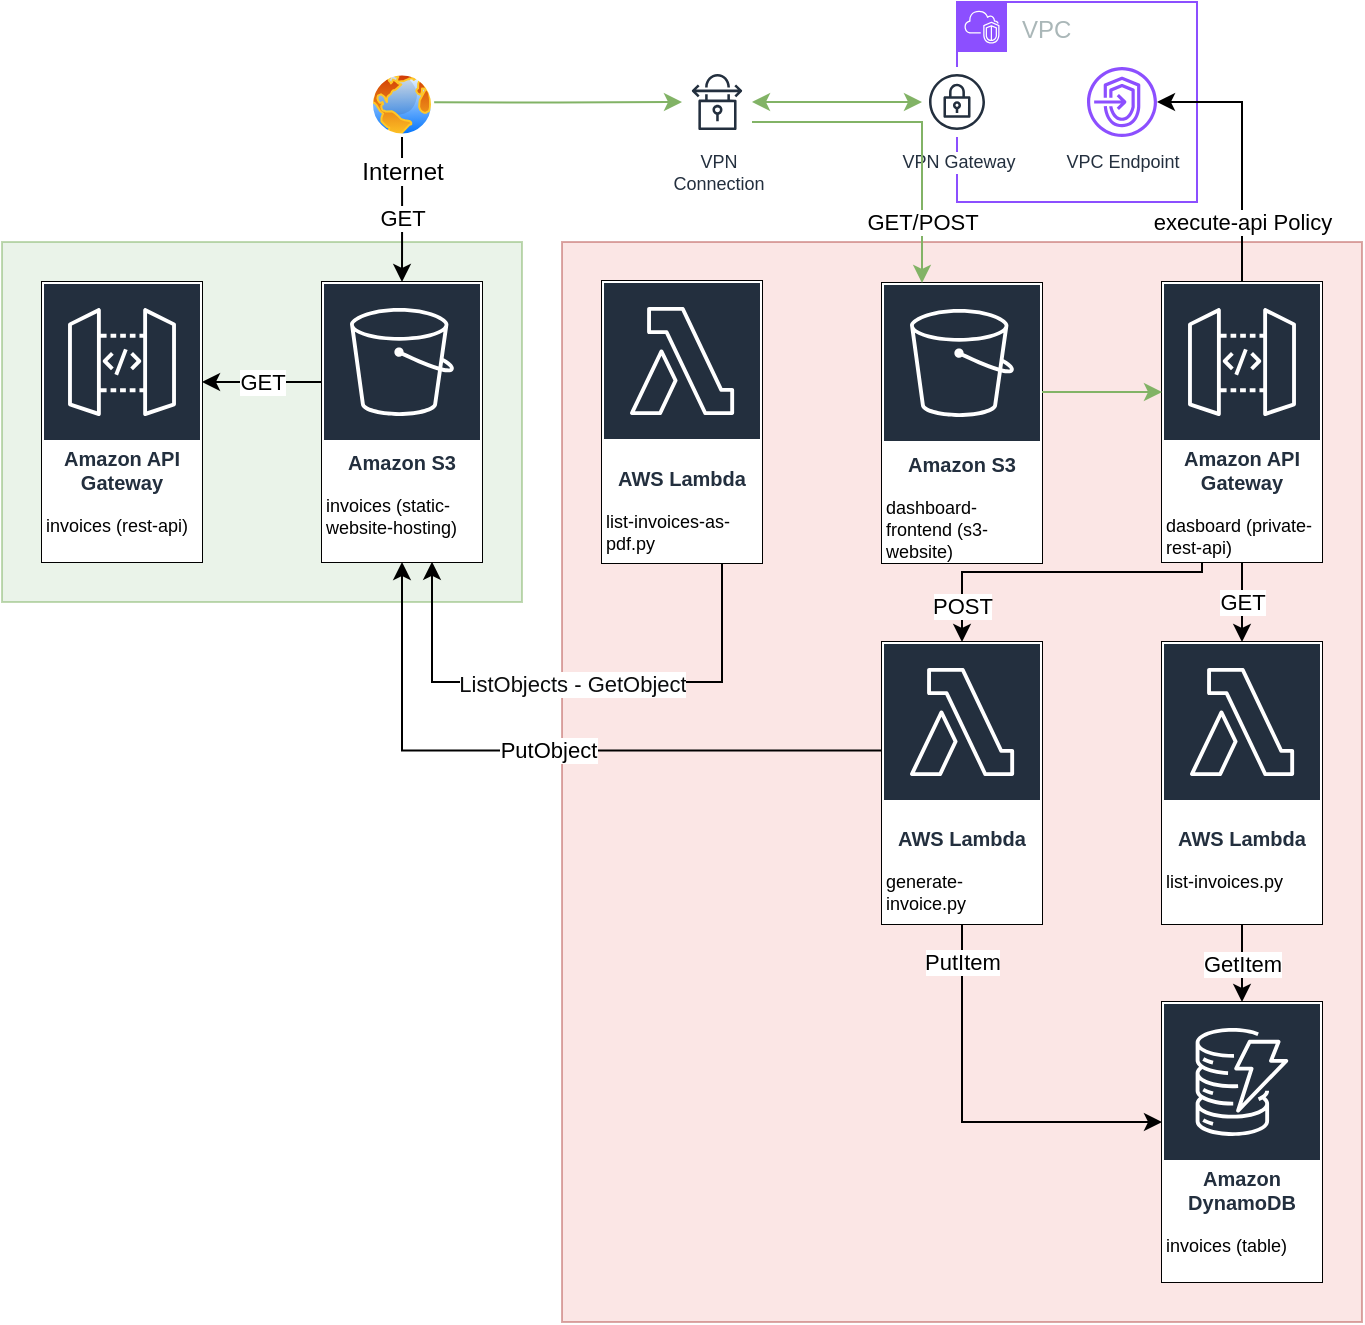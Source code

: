 <mxfile version="23.0.2" type="device">
  <diagram id="Oo3EEzlQDVbyxuKnBBvs" name="Infrastructure">
    <mxGraphModel dx="1434" dy="746" grid="1" gridSize="5" guides="1" tooltips="1" connect="1" arrows="1" fold="1" page="1" pageScale="1" pageWidth="1169" pageHeight="827" math="0" shadow="0">
      <root>
        <mxCell id="0" />
        <object label="Layers" id="VAv7XeJsacFsUJDYs6rD-104">
          <mxCell style="locked=1;" parent="0" />
        </object>
        <mxCell id="VAv7XeJsacFsUJDYs6rD-105" value="" style="rounded=0;whiteSpace=wrap;html=1;opacity=50;fillColor=#d5e8d4;strokeColor=#82b366;movable=1;resizable=1;rotatable=1;deletable=1;editable=1;locked=0;connectable=1;" parent="VAv7XeJsacFsUJDYs6rD-104" vertex="1">
          <mxGeometry x="80" y="160" width="260" height="180" as="geometry" />
        </mxCell>
        <mxCell id="VAv7XeJsacFsUJDYs6rD-106" value="" style="rounded=0;whiteSpace=wrap;html=1;opacity=50;fillColor=#f8cecc;strokeColor=#b85450;movable=1;resizable=1;rotatable=1;deletable=1;editable=1;locked=0;connectable=1;" parent="VAv7XeJsacFsUJDYs6rD-104" vertex="1">
          <mxGeometry x="360" y="160" width="400" height="540" as="geometry" />
        </mxCell>
        <object label="Resources" id="1">
          <mxCell style="locked=1;" parent="0" />
        </object>
        <mxCell id="MTHoReMkw02BGHkiQZ8E-48" value="GetItem" style="edgeStyle=orthogonalEdgeStyle;rounded=0;orthogonalLoop=1;jettySize=auto;html=1;exitX=0.5;exitY=1;exitDx=0;exitDy=0;" parent="1" source="VAv7XeJsacFsUJDYs6rD-17" target="VAv7XeJsacFsUJDYs6rD-9" edge="1">
          <mxGeometry relative="1" as="geometry" />
        </mxCell>
        <mxCell id="VAv7XeJsacFsUJDYs6rD-17" value="" style="group;strokeColor=default;movable=1;resizable=1;rotatable=1;deletable=1;editable=1;locked=0;connectable=1;" parent="1" vertex="1" connectable="0">
          <mxGeometry x="660" y="360" width="80" height="141" as="geometry" />
        </mxCell>
        <mxCell id="VAv7XeJsacFsUJDYs6rD-15" value="AWS Lambda" style="sketch=0;outlineConnect=0;fontColor=#232F3E;gradientColor=none;strokeColor=#ffffff;fillColor=#232F3E;dashed=0;verticalLabelPosition=middle;verticalAlign=bottom;align=center;html=1;whiteSpace=wrap;fontSize=10;fontStyle=1;spacing=3;shape=mxgraph.aws4.productIcon;prIcon=mxgraph.aws4.lambda;movable=1;resizable=1;rotatable=1;deletable=1;editable=1;locked=0;connectable=1;" parent="VAv7XeJsacFsUJDYs6rD-17" vertex="1">
          <mxGeometry width="80" height="108.462" as="geometry" />
        </mxCell>
        <mxCell id="VAv7XeJsacFsUJDYs6rD-16" value="list-invoices.py" style="rounded=0;whiteSpace=wrap;html=1;fontSize=9;verticalAlign=top;align=left;fillColor=default;strokeColor=none;movable=1;resizable=1;rotatable=1;deletable=1;editable=1;locked=0;connectable=1;" parent="VAv7XeJsacFsUJDYs6rD-17" vertex="1">
          <mxGeometry y="108.462" width="80" height="32.538" as="geometry" />
        </mxCell>
        <mxCell id="MTHoReMkw02BGHkiQZ8E-47" value="PutItem" style="edgeStyle=orthogonalEdgeStyle;rounded=0;orthogonalLoop=1;jettySize=auto;html=1;" parent="1" source="VAv7XeJsacFsUJDYs6rD-18" target="VAv7XeJsacFsUJDYs6rD-9" edge="1">
          <mxGeometry x="-0.809" relative="1" as="geometry">
            <Array as="points">
              <mxPoint x="560" y="600" />
            </Array>
            <mxPoint as="offset" />
          </mxGeometry>
        </mxCell>
        <mxCell id="VAv7XeJsacFsUJDYs6rD-18" value="" style="group;strokeColor=default;movable=1;resizable=1;rotatable=1;deletable=1;editable=1;locked=0;connectable=1;" parent="1" vertex="1" connectable="0">
          <mxGeometry x="520" y="360" width="80" height="141" as="geometry" />
        </mxCell>
        <mxCell id="VAv7XeJsacFsUJDYs6rD-5" value="AWS Lambda" style="sketch=0;outlineConnect=0;fontColor=#232F3E;gradientColor=none;strokeColor=#ffffff;fillColor=#232F3E;dashed=0;verticalLabelPosition=middle;verticalAlign=bottom;align=center;html=1;whiteSpace=wrap;fontSize=10;fontStyle=1;spacing=3;shape=mxgraph.aws4.productIcon;prIcon=mxgraph.aws4.lambda;movable=1;resizable=1;rotatable=1;deletable=1;editable=1;locked=0;connectable=1;" parent="VAv7XeJsacFsUJDYs6rD-18" vertex="1">
          <mxGeometry width="80" height="108.462" as="geometry" />
        </mxCell>
        <mxCell id="VAv7XeJsacFsUJDYs6rD-11" value="generate-invoice.py" style="rounded=0;whiteSpace=wrap;html=1;fontSize=9;verticalAlign=top;align=left;fillColor=default;strokeColor=none;movable=1;resizable=1;rotatable=1;deletable=1;editable=1;locked=0;connectable=1;" parent="VAv7XeJsacFsUJDYs6rD-18" vertex="1">
          <mxGeometry y="108.462" width="80" height="32.538" as="geometry" />
        </mxCell>
        <mxCell id="VAv7XeJsacFsUJDYs6rD-19" value="" style="group;strokeColor=default;movable=1;resizable=1;rotatable=1;deletable=1;editable=1;locked=0;connectable=1;" parent="1" vertex="1" connectable="0">
          <mxGeometry x="520" y="180.5" width="80" height="140" as="geometry" />
        </mxCell>
        <mxCell id="VAv7XeJsacFsUJDYs6rD-8" value="Amazon S3" style="sketch=0;outlineConnect=0;fontColor=#232F3E;gradientColor=none;strokeColor=#ffffff;fillColor=#232F3E;dashed=0;verticalLabelPosition=middle;verticalAlign=bottom;align=center;html=1;whiteSpace=wrap;fontSize=10;fontStyle=1;spacing=3;shape=mxgraph.aws4.productIcon;prIcon=mxgraph.aws4.s3;movable=1;resizable=1;rotatable=1;deletable=1;editable=1;locked=0;connectable=1;" parent="VAv7XeJsacFsUJDYs6rD-19" vertex="1">
          <mxGeometry width="80" height="100" as="geometry" />
        </mxCell>
        <mxCell id="VAv7XeJsacFsUJDYs6rD-14" value="dashboard-frontend (s3-website)" style="rounded=0;whiteSpace=wrap;html=1;fontSize=9;verticalAlign=top;align=left;fillColor=default;strokeColor=none;movable=1;resizable=1;rotatable=1;deletable=1;editable=1;locked=0;connectable=1;fontStyle=0" parent="VAv7XeJsacFsUJDYs6rD-19" vertex="1">
          <mxGeometry y="100" width="80" height="40" as="geometry" />
        </mxCell>
        <mxCell id="VAv7XeJsacFsUJDYs6rD-20" value="" style="group;strokeColor=default;movable=1;resizable=1;rotatable=1;deletable=1;editable=1;locked=0;connectable=1;" parent="1" vertex="1" connectable="0">
          <mxGeometry x="660" y="180.0" width="80" height="140" as="geometry" />
        </mxCell>
        <mxCell id="VAv7XeJsacFsUJDYs6rD-7" value="Amazon API Gateway" style="sketch=0;outlineConnect=0;fontColor=#232F3E;gradientColor=none;strokeColor=#ffffff;fillColor=#232F3E;dashed=0;verticalLabelPosition=middle;verticalAlign=bottom;align=center;html=1;whiteSpace=wrap;fontSize=10;fontStyle=1;spacing=3;shape=mxgraph.aws4.productIcon;prIcon=mxgraph.aws4.api_gateway;movable=1;resizable=1;rotatable=1;deletable=1;editable=1;locked=0;connectable=1;" parent="VAv7XeJsacFsUJDYs6rD-20" vertex="1">
          <mxGeometry width="80" height="110" as="geometry" />
        </mxCell>
        <mxCell id="VAv7XeJsacFsUJDYs6rD-12" value="dasboard (private-rest-api)" style="rounded=0;whiteSpace=wrap;html=1;fontSize=9;verticalAlign=top;align=left;fillColor=default;strokeColor=none;movable=1;resizable=1;rotatable=1;deletable=1;editable=1;locked=0;connectable=1;" parent="VAv7XeJsacFsUJDYs6rD-20" vertex="1">
          <mxGeometry y="110" width="80" height="30" as="geometry" />
        </mxCell>
        <mxCell id="VAv7XeJsacFsUJDYs6rD-21" value="" style="group;strokeColor=default;movable=1;resizable=1;rotatable=1;deletable=1;editable=1;locked=0;connectable=1;" parent="1" vertex="1" connectable="0">
          <mxGeometry x="660" y="540" width="80" height="140" as="geometry" />
        </mxCell>
        <mxCell id="VAv7XeJsacFsUJDYs6rD-9" value="Amazon DynamoDB" style="sketch=0;outlineConnect=0;fontColor=#232F3E;gradientColor=none;strokeColor=#ffffff;fillColor=#232F3E;dashed=0;verticalLabelPosition=middle;verticalAlign=bottom;align=center;html=1;whiteSpace=wrap;fontSize=10;fontStyle=1;spacing=3;shape=mxgraph.aws4.productIcon;prIcon=mxgraph.aws4.dynamodb;movable=1;resizable=1;rotatable=1;deletable=1;editable=1;locked=0;connectable=1;" parent="VAv7XeJsacFsUJDYs6rD-21" vertex="1">
          <mxGeometry width="80" height="110" as="geometry" />
        </mxCell>
        <mxCell id="VAv7XeJsacFsUJDYs6rD-13" value="invoices (table)" style="rounded=0;whiteSpace=wrap;html=1;fontSize=9;verticalAlign=top;align=left;fillColor=default;strokeColor=none;movable=1;resizable=1;rotatable=1;deletable=1;editable=1;locked=0;connectable=1;" parent="VAv7XeJsacFsUJDYs6rD-21" vertex="1">
          <mxGeometry y="110" width="80" height="30" as="geometry" />
        </mxCell>
        <mxCell id="VAv7XeJsacFsUJDYs6rD-81" value="" style="group;strokeColor=default;movable=1;resizable=1;rotatable=1;deletable=1;editable=1;locked=0;connectable=1;" parent="1" vertex="1" connectable="0">
          <mxGeometry x="100" y="180" width="80" height="140" as="geometry" />
        </mxCell>
        <mxCell id="VAv7XeJsacFsUJDYs6rD-82" value="Amazon API Gateway" style="sketch=0;outlineConnect=0;fontColor=#232F3E;gradientColor=none;strokeColor=#ffffff;fillColor=#232F3E;dashed=0;verticalLabelPosition=middle;verticalAlign=bottom;align=center;html=1;whiteSpace=wrap;fontSize=10;fontStyle=1;spacing=3;shape=mxgraph.aws4.productIcon;prIcon=mxgraph.aws4.api_gateway;movable=1;resizable=1;rotatable=1;deletable=1;editable=1;locked=0;connectable=1;" parent="VAv7XeJsacFsUJDYs6rD-81" vertex="1">
          <mxGeometry width="80" height="110" as="geometry" />
        </mxCell>
        <mxCell id="VAv7XeJsacFsUJDYs6rD-83" value="invoices (rest-api)" style="rounded=0;whiteSpace=wrap;html=1;fontSize=9;verticalAlign=top;align=left;fillColor=default;strokeColor=none;movable=1;resizable=1;rotatable=1;deletable=1;editable=1;locked=0;connectable=1;fontStyle=0" parent="VAv7XeJsacFsUJDYs6rD-81" vertex="1">
          <mxGeometry y="110" width="80" height="30" as="geometry" />
        </mxCell>
        <mxCell id="MTHoReMkw02BGHkiQZ8E-59" value="" style="edgeStyle=orthogonalEdgeStyle;rounded=0;orthogonalLoop=1;jettySize=auto;html=1;entryX=0.684;entryY=0.997;entryDx=0;entryDy=0;entryPerimeter=0;" parent="1" source="VAv7XeJsacFsUJDYs6rD-84" target="VAv7XeJsacFsUJDYs6rD-112" edge="1">
          <mxGeometry relative="1" as="geometry">
            <Array as="points">
              <mxPoint x="440" y="380" />
              <mxPoint x="295" y="380" />
              <mxPoint x="295" y="320" />
            </Array>
          </mxGeometry>
        </mxCell>
        <mxCell id="MTHoReMkw02BGHkiQZ8E-60" value="&lt;pre style=&quot;margin-top: 0px; margin-bottom: 0px; padding: var(--su12); border: 0px; font-variant-numeric: inherit; font-variant-east-asian: inherit; font-variant-alternates: inherit; font-variant-position: inherit; font-stretch: inherit; line-height: var(--lh-md); font-family: var(--ff-mono); font-optical-sizing: inherit; font-kerning: inherit; font-feature-settings: inherit; font-variation-settings: inherit; font-size: var(--fs-body1); vertical-align: baseline; box-sizing: inherit; width: auto; max-height: 600px; overflow: auto; background-color: var(--highlight-bg); border-radius: var(--br-md); overflow-wrap: normal; --theme-base-primary-color-h: 27; --theme-base-primary-color-s: 89%; --theme-base-primary-color-l: 48%; --theme-primary-custom-100: hsl(var(--theme-base-primary-color-h), var(--theme-base-primary-color-s), calc(var(--theme-base-primary-color-l) + ((100% - var(--theme-base-primary-color-l)) * .9))); --theme-primary-custom-200: hsl(var(--theme-base-primary-color-h), var(--theme-base-primary-color-s), calc(var(--theme-base-primary-color-l) + ((100% - var(--theme-base-primary-color-l)) * .75))); --theme-primary-custom-300: hsl(var(--theme-base-primary-color-h), var(--theme-base-primary-color-s), calc(var(--theme-base-primary-color-l) + ((100% - var(--theme-base-primary-color-l)) * .5))); --theme-primary-custom-400: hsl(var(--theme-base-primary-color-h), var(--theme-base-primary-color-s), var(--theme-base-primary-color-l)); --theme-primary-custom-500: hsl(var(--theme-base-primary-color-h), var(--theme-base-primary-color-s), calc(var(--theme-base-primary-color-l) + (var(--theme-base-primary-color-l) * -.3))); --theme-primary-custom-600: hsl(var(--theme-base-primary-color-h), var(--theme-base-primary-color-s), calc(var(--theme-base-primary-color-l) + (var(--theme-base-primary-color-l) * -.6))); --theme-primary-custom: var(--theme-primary-custom-400); --theme-button-color: initial; --theme-button-hover-color: initial; --theme-button-hover-background-color: initial; --theme-button-active-background-color: initial; --theme-button-selected-color: initial; --theme-button-selected-background-color: initial; --theme-button-outlined-border-color: initial; --theme-button-outlined-selected-border-color: initial; --theme-button-primary-color: initial; --theme-button-primary-active-color: initial; --theme-button-primary-hover-color: initial; --theme-button-primary-selected-color: initial; --theme-button-primary-background-color: initial; --theme-button-primary-active-background-color: initial; --theme-button-primary-hover-background-color: initial; --theme-button-primary-selected-background-color: initial; --theme-background-color: var(--white); --theme-background-position: top left; --theme-background-repeat: repeat; --theme-background-size: auto; --theme-background-attachment: auto; --theme-content-background-color: var(--white); --theme-content-border-color: var(--black-225); --theme-header-background-color: var(--theme-primary); --theme-header-background-position: center left; --theme-header-background-repeat: repeat; --theme-header-background-size: auto; --theme-header-background-border-bottom: 0; --theme-header-link-color: var(--theme-primary); --theme-header-sponsored-color: hsla(0,0%,100%,0.4); --theme-header-foreground-color: transparent; --theme-header-foreground-position: bottom right; --theme-header-foreground-repeat: no-repeat; --theme-header-foreground-size: auto; --theme-footer-background-color: hsl(210,8%,5%); --theme-footer-background-position: top left; --theme-footer-background-repeat: no-repeat; --theme-footer-background-size: auto; --theme-footer-background-border-top: 0; --theme-footer-title-color: var(--black-250); --theme-footer-text-color: var(--black-300); --theme-footer-link-color: var(--black-300); --theme-footer-link-color-hover: var(--black-200); --theme-footer-divider-color: var(--black-500); --theme-footer-padding-top: 0; --theme-footer-padding-bottom: 0; --theme-link-color: initial; --theme-link-color-hover: initial; --theme-link-color-visited: initial; --theme-tag-color: initial; --theme-tag-background-color: initial; --theme-tag-border-color: initial; --theme-tag-hover-color: initial; --theme-tag-hover-background-color: initial; --theme-tag-hover-border-color: initial; --theme-tag-required-color: var(--white); --theme-tag-required-background-color: var(--theme-secondary-500); --theme-tag-required-border-color: transparent; --theme-tag-required-hover-color: var(--white); --theme-tag-required-hover-background-color: var(--theme-secondary-400); --theme-tag-required-hover-border-color: transparent; --theme-body-font-family: var(--ff-sans); --theme-body-font-color: var(--black-600); --theme-post-title-font-family: var(--ff-sans); --theme-post-title-color: var(--theme-link-color); --theme-post-title-color-hover: var(--theme-link-color-hover); --theme-post-title-color-visited: var(--theme-link-color-visited); --theme-post-body-font-family: var(--ff-sans); --theme-post-owner-background-color: var(--theme-secondary-100); --theme-post-owner-new-background-color: var(--theme-secondary-200); --theme-topbar-bottom-border: 1px solid var(--black-225); color: rgb(12, 13, 14); text-align: left;&quot;&gt;ListObjects - GetObject&lt;/pre&gt;" style="edgeLabel;html=1;align=center;verticalAlign=middle;resizable=0;points=[];" parent="MTHoReMkw02BGHkiQZ8E-59" vertex="1" connectable="0">
          <mxGeometry x="-0.167" y="1" relative="1" as="geometry">
            <mxPoint x="-24" as="offset" />
          </mxGeometry>
        </mxCell>
        <mxCell id="VAv7XeJsacFsUJDYs6rD-84" value="" style="group;strokeColor=default;movable=1;resizable=1;rotatable=1;deletable=1;editable=1;locked=0;connectable=1;" parent="1" vertex="1" connectable="0">
          <mxGeometry x="380" y="179.5" width="80" height="141" as="geometry" />
        </mxCell>
        <mxCell id="VAv7XeJsacFsUJDYs6rD-85" value="AWS Lambda" style="sketch=0;outlineConnect=0;fontColor=#232F3E;gradientColor=none;strokeColor=#ffffff;fillColor=#232F3E;dashed=0;verticalLabelPosition=middle;verticalAlign=bottom;align=center;html=1;whiteSpace=wrap;fontSize=10;fontStyle=1;spacing=3;shape=mxgraph.aws4.productIcon;prIcon=mxgraph.aws4.lambda;movable=1;resizable=1;rotatable=1;deletable=1;editable=1;locked=0;connectable=1;" parent="VAv7XeJsacFsUJDYs6rD-84" vertex="1">
          <mxGeometry width="80" height="108.462" as="geometry" />
        </mxCell>
        <mxCell id="VAv7XeJsacFsUJDYs6rD-86" value="list-invoices-as-pdf.py" style="rounded=0;whiteSpace=wrap;html=1;fontSize=9;verticalAlign=top;align=left;fillColor=default;strokeColor=none;movable=1;resizable=1;rotatable=1;deletable=1;editable=1;locked=0;connectable=1;" parent="VAv7XeJsacFsUJDYs6rD-84" vertex="1">
          <mxGeometry y="108.462" width="80" height="32.538" as="geometry" />
        </mxCell>
        <mxCell id="VAv7XeJsacFsUJDYs6rD-110" value="" style="group;strokeColor=default;movable=1;resizable=1;rotatable=1;deletable=1;editable=1;locked=0;connectable=1;" parent="1" vertex="1" connectable="0">
          <mxGeometry x="240" y="180" width="80" height="140" as="geometry" />
        </mxCell>
        <mxCell id="VAv7XeJsacFsUJDYs6rD-111" value="Amazon S3" style="sketch=0;outlineConnect=0;fontColor=#232F3E;gradientColor=none;strokeColor=#ffffff;fillColor=#232F3E;dashed=0;verticalLabelPosition=middle;verticalAlign=bottom;align=center;html=1;whiteSpace=wrap;fontSize=10;fontStyle=1;spacing=3;shape=mxgraph.aws4.productIcon;prIcon=mxgraph.aws4.s3;movable=1;resizable=1;rotatable=1;deletable=1;editable=1;locked=0;connectable=1;" parent="VAv7XeJsacFsUJDYs6rD-110" vertex="1">
          <mxGeometry width="80" height="100" as="geometry" />
        </mxCell>
        <mxCell id="VAv7XeJsacFsUJDYs6rD-112" value="invoices (static-website-hosting)" style="rounded=0;whiteSpace=wrap;html=1;fontSize=9;verticalAlign=top;align=left;fillColor=default;strokeColor=none;movable=1;resizable=1;rotatable=1;deletable=1;editable=1;locked=0;connectable=1;fontStyle=0" parent="VAv7XeJsacFsUJDYs6rD-110" vertex="1">
          <mxGeometry y="100" width="80" height="40" as="geometry" />
        </mxCell>
        <mxCell id="MTHoReMkw02BGHkiQZ8E-28" value="GET" style="edgeStyle=orthogonalEdgeStyle;rounded=0;orthogonalLoop=1;jettySize=auto;html=1;" parent="1" source="MTHoReMkw02BGHkiQZ8E-25" target="VAv7XeJsacFsUJDYs6rD-111" edge="1">
          <mxGeometry x="0.111" relative="1" as="geometry">
            <mxPoint as="offset" />
          </mxGeometry>
        </mxCell>
        <mxCell id="MTHoReMkw02BGHkiQZ8E-71" style="edgeStyle=orthogonalEdgeStyle;rounded=0;orthogonalLoop=1;jettySize=auto;html=1;fillColor=#d5e8d4;strokeColor=#82b366;exitX=0.968;exitY=0.467;exitDx=0;exitDy=0;exitPerimeter=0;" parent="1" source="MTHoReMkw02BGHkiQZ8E-25" target="MTHoReMkw02BGHkiQZ8E-63" edge="1">
          <mxGeometry relative="1" as="geometry">
            <Array as="points" />
          </mxGeometry>
        </mxCell>
        <mxCell id="MTHoReMkw02BGHkiQZ8E-25" value="Internet" style="image;aspect=fixed;perimeter=ellipsePerimeter;html=1;align=center;shadow=0;dashed=0;spacingTop=3;image=img/lib/active_directory/internet_globe.svg;" parent="1" vertex="1">
          <mxGeometry x="263.75" y="75" width="32.5" height="32.5" as="geometry" />
        </mxCell>
        <mxCell id="MTHoReMkw02BGHkiQZ8E-29" value="GET" style="edgeStyle=orthogonalEdgeStyle;rounded=0;orthogonalLoop=1;jettySize=auto;html=1;" parent="1" source="VAv7XeJsacFsUJDYs6rD-111" target="VAv7XeJsacFsUJDYs6rD-82" edge="1">
          <mxGeometry relative="1" as="geometry">
            <Array as="points">
              <mxPoint x="260" y="235" />
              <mxPoint x="260" y="235" />
            </Array>
          </mxGeometry>
        </mxCell>
        <mxCell id="MTHoReMkw02BGHkiQZ8E-42" value="POST" style="edgeStyle=orthogonalEdgeStyle;rounded=0;orthogonalLoop=1;jettySize=auto;html=1;" parent="1" source="VAv7XeJsacFsUJDYs6rD-12" target="VAv7XeJsacFsUJDYs6rD-5" edge="1">
          <mxGeometry x="0.778" relative="1" as="geometry">
            <Array as="points">
              <mxPoint x="680" y="325" />
              <mxPoint x="560" y="325" />
            </Array>
            <mxPoint as="offset" />
          </mxGeometry>
        </mxCell>
        <mxCell id="MTHoReMkw02BGHkiQZ8E-43" value="GET" style="edgeStyle=orthogonalEdgeStyle;rounded=0;orthogonalLoop=1;jettySize=auto;html=1;exitX=0.5;exitY=1;exitDx=0;exitDy=0;" parent="1" source="VAv7XeJsacFsUJDYs6rD-12" target="VAv7XeJsacFsUJDYs6rD-15" edge="1">
          <mxGeometry relative="1" as="geometry">
            <mxPoint as="offset" />
          </mxGeometry>
        </mxCell>
        <mxCell id="MTHoReMkw02BGHkiQZ8E-51" value="PutObject" style="edgeStyle=orthogonalEdgeStyle;rounded=0;orthogonalLoop=1;jettySize=auto;html=1;entryX=0.5;entryY=1;entryDx=0;entryDy=0;" parent="1" source="VAv7XeJsacFsUJDYs6rD-5" target="VAv7XeJsacFsUJDYs6rD-110" edge="1">
          <mxGeometry relative="1" as="geometry" />
        </mxCell>
        <mxCell id="MTHoReMkw02BGHkiQZ8E-1" value="VPC" style="points=[[0,0],[0.25,0],[0.5,0],[0.75,0],[1,0],[1,0.25],[1,0.5],[1,0.75],[1,1],[0.75,1],[0.5,1],[0.25,1],[0,1],[0,0.75],[0,0.5],[0,0.25]];outlineConnect=0;gradientColor=none;html=1;whiteSpace=wrap;fontSize=12;fontStyle=0;container=1;pointerEvents=0;collapsible=0;recursiveResize=0;shape=mxgraph.aws4.group;grIcon=mxgraph.aws4.group_vpc2;strokeColor=#8C4FFF;fillColor=none;verticalAlign=top;align=left;spacingLeft=30;fontColor=#AAB7B8;dashed=0;" parent="1" vertex="1">
          <mxGeometry x="557.5" y="40" width="120" height="100" as="geometry" />
        </mxCell>
        <mxCell id="MTHoReMkw02BGHkiQZ8E-2" value="VPC Endpoint" style="sketch=0;outlineConnect=0;fontColor=#232F3E;gradientColor=none;fillColor=#8C4FFF;strokeColor=none;dashed=0;verticalLabelPosition=bottom;verticalAlign=top;align=center;html=1;fontSize=9;fontStyle=0;aspect=fixed;pointerEvents=1;shape=mxgraph.aws4.endpoints;labelBackgroundColor=default;" parent="MTHoReMkw02BGHkiQZ8E-1" vertex="1">
          <mxGeometry x="65" y="32.5" width="35" height="35" as="geometry" />
        </mxCell>
        <mxCell id="MTHoReMkw02BGHkiQZ8E-61" value="VPN Gateway" style="sketch=0;outlineConnect=0;fontColor=#232F3E;gradientColor=none;strokeColor=#232F3E;fillColor=#ffffff;dashed=0;verticalLabelPosition=bottom;verticalAlign=top;align=center;html=1;fontSize=9;fontStyle=0;aspect=fixed;shape=mxgraph.aws4.resourceIcon;resIcon=mxgraph.aws4.vpn_gateway;labelBackgroundColor=default;" parent="MTHoReMkw02BGHkiQZ8E-1" vertex="1">
          <mxGeometry x="-17.5" y="32.5" width="35" height="35" as="geometry" />
        </mxCell>
        <mxCell id="MTHoReMkw02BGHkiQZ8E-65" style="edgeStyle=orthogonalEdgeStyle;rounded=0;orthogonalLoop=1;jettySize=auto;html=1;fillColor=#d5e8d4;strokeColor=#82b366;startArrow=classic;startFill=1;" parent="1" source="MTHoReMkw02BGHkiQZ8E-63" target="MTHoReMkw02BGHkiQZ8E-61" edge="1">
          <mxGeometry relative="1" as="geometry" />
        </mxCell>
        <mxCell id="MTHoReMkw02BGHkiQZ8E-75" value="GET/POST" style="edgeStyle=orthogonalEdgeStyle;rounded=0;orthogonalLoop=1;jettySize=auto;html=1;fillColor=#d5e8d4;strokeColor=#82b366;" parent="1" source="MTHoReMkw02BGHkiQZ8E-63" target="VAv7XeJsacFsUJDYs6rD-8" edge="1">
          <mxGeometry x="0.631" relative="1" as="geometry">
            <Array as="points">
              <mxPoint x="540" y="100" />
            </Array>
            <mxPoint as="offset" />
          </mxGeometry>
        </mxCell>
        <mxCell id="MTHoReMkw02BGHkiQZ8E-63" value="VPN&#xa;Connection" style="sketch=0;outlineConnect=0;fontColor=#232F3E;gradientColor=none;strokeColor=#232F3E;fillColor=#ffffff;dashed=0;verticalLabelPosition=bottom;verticalAlign=top;align=center;html=1;fontSize=9;fontStyle=0;aspect=fixed;shape=mxgraph.aws4.resourceIcon;resIcon=mxgraph.aws4.vpn_connection;" parent="1" vertex="1">
          <mxGeometry x="420" y="72.5" width="35" height="35" as="geometry" />
        </mxCell>
        <mxCell id="MTHoReMkw02BGHkiQZ8E-78" style="edgeStyle=orthogonalEdgeStyle;rounded=0;orthogonalLoop=1;jettySize=auto;html=1;fillColor=#d5e8d4;strokeColor=#82b366;" parent="1" source="VAv7XeJsacFsUJDYs6rD-8" target="VAv7XeJsacFsUJDYs6rD-7" edge="1">
          <mxGeometry relative="1" as="geometry">
            <Array as="points">
              <mxPoint x="615" y="235" />
              <mxPoint x="615" y="235" />
            </Array>
          </mxGeometry>
        </mxCell>
        <mxCell id="MTHoReMkw02BGHkiQZ8E-79" value="execute-api Policy" style="edgeStyle=orthogonalEdgeStyle;rounded=0;orthogonalLoop=1;jettySize=auto;html=1;" parent="1" source="VAv7XeJsacFsUJDYs6rD-7" target="MTHoReMkw02BGHkiQZ8E-2" edge="1">
          <mxGeometry x="-0.547" relative="1" as="geometry">
            <Array as="points">
              <mxPoint x="700" y="90" />
            </Array>
            <mxPoint as="offset" />
          </mxGeometry>
        </mxCell>
        <object label="Notes" id="VAv7XeJsacFsUJDYs6rD-117">
          <mxCell style="locked=1;" parent="0" visible="0" />
        </object>
        <mxCell id="VAv7XeJsacFsUJDYs6rD-118" value="&lt;h1 style=&quot;font-size: 12px;&quot;&gt;Notes&lt;/h1&gt;&lt;div style=&quot;&quot;&gt;&lt;div style=&quot;font-size: 12px;&quot;&gt;Application Features:&lt;/div&gt;&lt;div style=&quot;&quot;&gt;&lt;ul style=&quot;&quot;&gt;&lt;li style=&quot;font-size: 12px;&quot;&gt;&lt;span style=&quot;background-color: initial; font-size: 12px;&quot;&gt;Generate invoices&lt;/span&gt;&lt;/li&gt;&lt;ul&gt;&lt;li style=&quot;font-size: 12px;&quot;&gt;List invoices&lt;/li&gt;&lt;li style=&quot;font-size: 12px;&quot;&gt;Store invoices as PDFs&lt;/li&gt;&lt;/ul&gt;&lt;li style=&quot;&quot;&gt;PDFs must be separated with raw data&lt;br&gt;&lt;/li&gt;&lt;/ul&gt;&lt;/div&gt;&lt;div style=&quot;font-size: 12px;&quot;&gt;Planning Infrastructure:&lt;/div&gt;&lt;div style=&quot;font-size: 12px;&quot;&gt;&lt;ul&gt;&lt;li style=&quot;font-size: 12px;&quot;&gt;Database&lt;/li&gt;&lt;ul style=&quot;font-size: 12px;&quot;&gt;&lt;li style=&quot;font-size: 12px;&quot;&gt;DynamoDB&lt;/li&gt;&lt;/ul&gt;&lt;li style=&quot;font-size: 12px;&quot;&gt;&lt;span style=&quot;background-color: initial; font-size: 12px;&quot;&gt;Dashboard&lt;/span&gt;&lt;/li&gt;&lt;ul style=&quot;font-size: 12px;&quot;&gt;&lt;li style=&quot;font-size: 12px;&quot;&gt;&lt;span style=&quot;background-color: initial; font-size: 12px;&quot;&gt;Backend&lt;/span&gt;&lt;/li&gt;&lt;ul style=&quot;font-size: 12px;&quot;&gt;&lt;li style=&quot;font-size: 12px;&quot;&gt;Lambda&lt;/li&gt;&lt;li style=&quot;font-size: 12px;&quot;&gt;API Gateway&lt;/li&gt;&lt;/ul&gt;&lt;li style=&quot;font-size: 12px;&quot;&gt;Frontend&lt;/li&gt;&lt;ul style=&quot;font-size: 12px;&quot;&gt;&lt;li style=&quot;font-size: 12px;&quot;&gt;S3 Static Web Hosting&lt;/li&gt;&lt;/ul&gt;&lt;/ul&gt;&lt;li style=&quot;font-size: 12px;&quot;&gt;Invoices&lt;/li&gt;&lt;ul style=&quot;border-color: var(--border-color);&quot;&gt;&lt;li style=&quot;border-color: var(--border-color);&quot;&gt;Backend&lt;/li&gt;&lt;ul&gt;&lt;li style=&quot;border-color: var(--border-color);&quot;&gt;Lambda&lt;/li&gt;&lt;li style=&quot;border-color: var(--border-color);&quot;&gt;API Gateway&lt;/li&gt;&lt;/ul&gt;&lt;li style=&quot;border-color: var(--border-color);&quot;&gt;Frontend and Storage&lt;/li&gt;&lt;ul&gt;&lt;li style=&quot;border-color: var(--border-color);&quot;&gt;S3 Static Web Hosting&lt;/li&gt;&lt;/ul&gt;&lt;/ul&gt;&lt;/ul&gt;&lt;/div&gt;&lt;/div&gt;" style="text;html=1;strokeColor=#666666;fillColor=#f5f5f5;spacing=5;spacingTop=-10;whiteSpace=wrap;overflow=hidden;rounded=0;fontSize=12;movable=1;resizable=1;rotatable=1;deletable=1;editable=1;locked=0;connectable=1;fontColor=#333333;verticalAlign=top;" parent="VAv7XeJsacFsUJDYs6rD-117" vertex="1">
          <mxGeometry x="900" y="20" width="260" height="365" as="geometry" />
        </mxCell>
      </root>
    </mxGraphModel>
  </diagram>
</mxfile>
